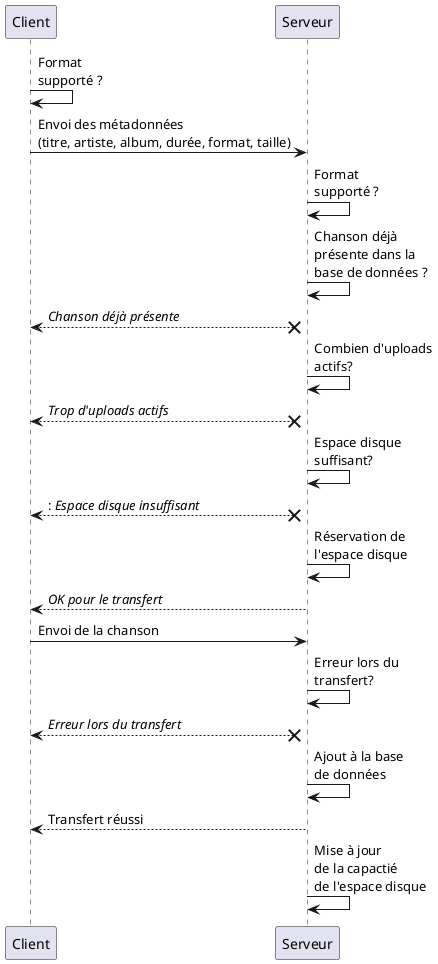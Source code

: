 @startuml


Client -> Client : Format\nsupporté ?

Client -> Serveur : Envoi des métadonnées\n(titre, artiste, album, durée, format, taille)

Serveur -> Serveur: Format\nsupporté ?

Serveur -> Serveur : Chanson déjà\nprésente dans la\nbase de données ?

Client <--x Serveur : <i>Chanson déjà présente</i>

Serveur -> Serveur : Combien d'uploads\nactifs?

Client <--x Serveur : <i>Trop d'uploads actifs</i>

Serveur -> Serveur : Espace disque\nsuffisant?

Client <--x Serveur : : <i>Espace disque insuffisant</i>

Serveur -> Serveur : Réservation de\nl'espace disque

Client <-- Serveur : <i>OK pour le transfert</i>

Client -> Serveur : Envoi de la chanson

Serveur -> Serveur : Erreur lors du\ntransfert?

Client <--x Serveur : <i>Erreur lors du transfert</i>

Serveur -> Serveur : Ajout à la base\nde données

Client <-- Serveur : Transfert réussi

Serveur -> Serveur : Mise à jour\nde la capactié\nde l'espace disque

@enduml
